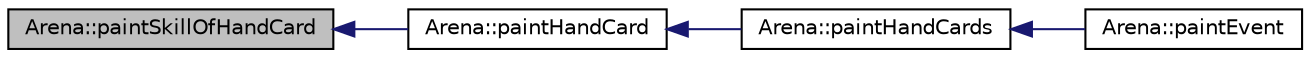 digraph "Arena::paintSkillOfHandCard"
{
  bgcolor="transparent";
  edge [fontname="Helvetica",fontsize="10",labelfontname="Helvetica",labelfontsize="10"];
  node [fontname="Helvetica",fontsize="10",shape=record];
  rankdir="LR";
  Node724 [label="Arena::paintSkillOfHandCard",height=0.2,width=0.4,color="black", fillcolor="grey75", style="filled", fontcolor="black"];
  Node724 -> Node725 [dir="back",color="midnightblue",fontsize="10",style="solid",fontname="Helvetica"];
  Node725 [label="Arena::paintHandCard",height=0.2,width=0.4,color="black",URL="$classArena.html#a26fe4f31361aeec54d6a0de8f2db006c"];
  Node725 -> Node726 [dir="back",color="midnightblue",fontsize="10",style="solid",fontname="Helvetica"];
  Node726 [label="Arena::paintHandCards",height=0.2,width=0.4,color="black",URL="$classArena.html#a810e551c6bbd182f6a68a4f6caf303ab"];
  Node726 -> Node727 [dir="back",color="midnightblue",fontsize="10",style="solid",fontname="Helvetica"];
  Node727 [label="Arena::paintEvent",height=0.2,width=0.4,color="black",URL="$classArena.html#a4c569be6d5527861c63e1b2bf0016e95",tooltip="Hauptzeichenevent, welche das gesamte Spielfeld inklusive aller Objekte zeichnet. ..."];
}
